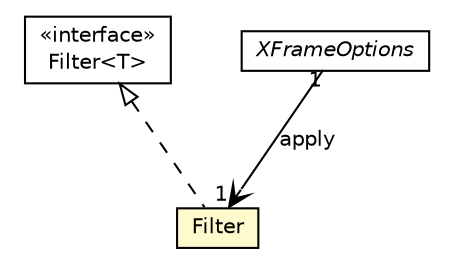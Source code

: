 #!/usr/local/bin/dot
#
# Class diagram 
# Generated by UMLGraph version R5_6-24-gf6e263 (http://www.umlgraph.org/)
#

digraph G {
	edge [fontname="Helvetica",fontsize=10,labelfontname="Helvetica",labelfontsize=10];
	node [fontname="Helvetica",fontsize=10,shape=plaintext];
	nodesep=0.25;
	ranksep=0.5;
	// io.werval.api.filters.Filter<T>
	c39178 [label=<<table title="io.werval.api.filters.Filter" border="0" cellborder="1" cellspacing="0" cellpadding="2" port="p" href="../api/filters/Filter.html">
		<tr><td><table border="0" cellspacing="0" cellpadding="1">
<tr><td align="center" balign="center"> &#171;interface&#187; </td></tr>
<tr><td align="center" balign="center"> Filter&lt;T&gt; </td></tr>
		</table></td></tr>
		</table>>, URL="../api/filters/Filter.html", fontname="Helvetica", fontcolor="black", fontsize=10.0];
	// io.werval.filters.XFrameOptions
	c39259 [label=<<table title="io.werval.filters.XFrameOptions" border="0" cellborder="1" cellspacing="0" cellpadding="2" port="p" href="./XFrameOptions.html">
		<tr><td><table border="0" cellspacing="0" cellpadding="1">
<tr><td align="center" balign="center"><font face="Helvetica-Oblique"> XFrameOptions </font></td></tr>
		</table></td></tr>
		</table>>, URL="./XFrameOptions.html", fontname="Helvetica", fontcolor="black", fontsize=10.0];
	// io.werval.filters.XFrameOptions.Filter
	c39260 [label=<<table title="io.werval.filters.XFrameOptions.Filter" border="0" cellborder="1" cellspacing="0" cellpadding="2" port="p" bgcolor="lemonChiffon" href="./XFrameOptions.Filter.html">
		<tr><td><table border="0" cellspacing="0" cellpadding="1">
<tr><td align="center" balign="center"> Filter </td></tr>
		</table></td></tr>
		</table>>, URL="./XFrameOptions.Filter.html", fontname="Helvetica", fontcolor="black", fontsize=10.0];
	// io.werval.filters.XFrameOptions NAVASSOC io.werval.filters.XFrameOptions.Filter
	c39259:p -> c39260:p [taillabel="1", label="apply", headlabel="1", fontname="Helvetica", fontcolor="black", fontsize=10.0, color="black", arrowhead=open];
	//io.werval.filters.XFrameOptions.Filter implements io.werval.api.filters.Filter<T>
	c39178:p -> c39260:p [dir=back,arrowtail=empty,style=dashed];
}

